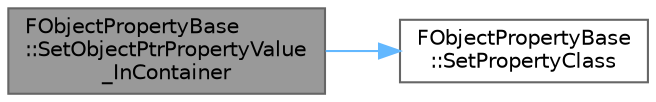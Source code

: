 digraph "FObjectPropertyBase::SetObjectPtrPropertyValue_InContainer"
{
 // INTERACTIVE_SVG=YES
 // LATEX_PDF_SIZE
  bgcolor="transparent";
  edge [fontname=Helvetica,fontsize=10,labelfontname=Helvetica,labelfontsize=10];
  node [fontname=Helvetica,fontsize=10,shape=box,height=0.2,width=0.4];
  rankdir="LR";
  Node1 [id="Node000001",label="FObjectPropertyBase\l::SetObjectPtrPropertyValue\l_InContainer",height=0.2,width=0.4,color="gray40", fillcolor="grey60", style="filled", fontcolor="black",tooltip=" "];
  Node1 -> Node2 [id="edge1_Node000001_Node000002",color="steelblue1",style="solid",tooltip=" "];
  Node2 [id="Node000002",label="FObjectPropertyBase\l::SetPropertyClass",height=0.2,width=0.4,color="grey40", fillcolor="white", style="filled",URL="$d6/d97/classFObjectPropertyBase.html#a3f799d5501c467cf73fd040be8055a75",tooltip="Setter function for this property's PropertyClass member."];
}
